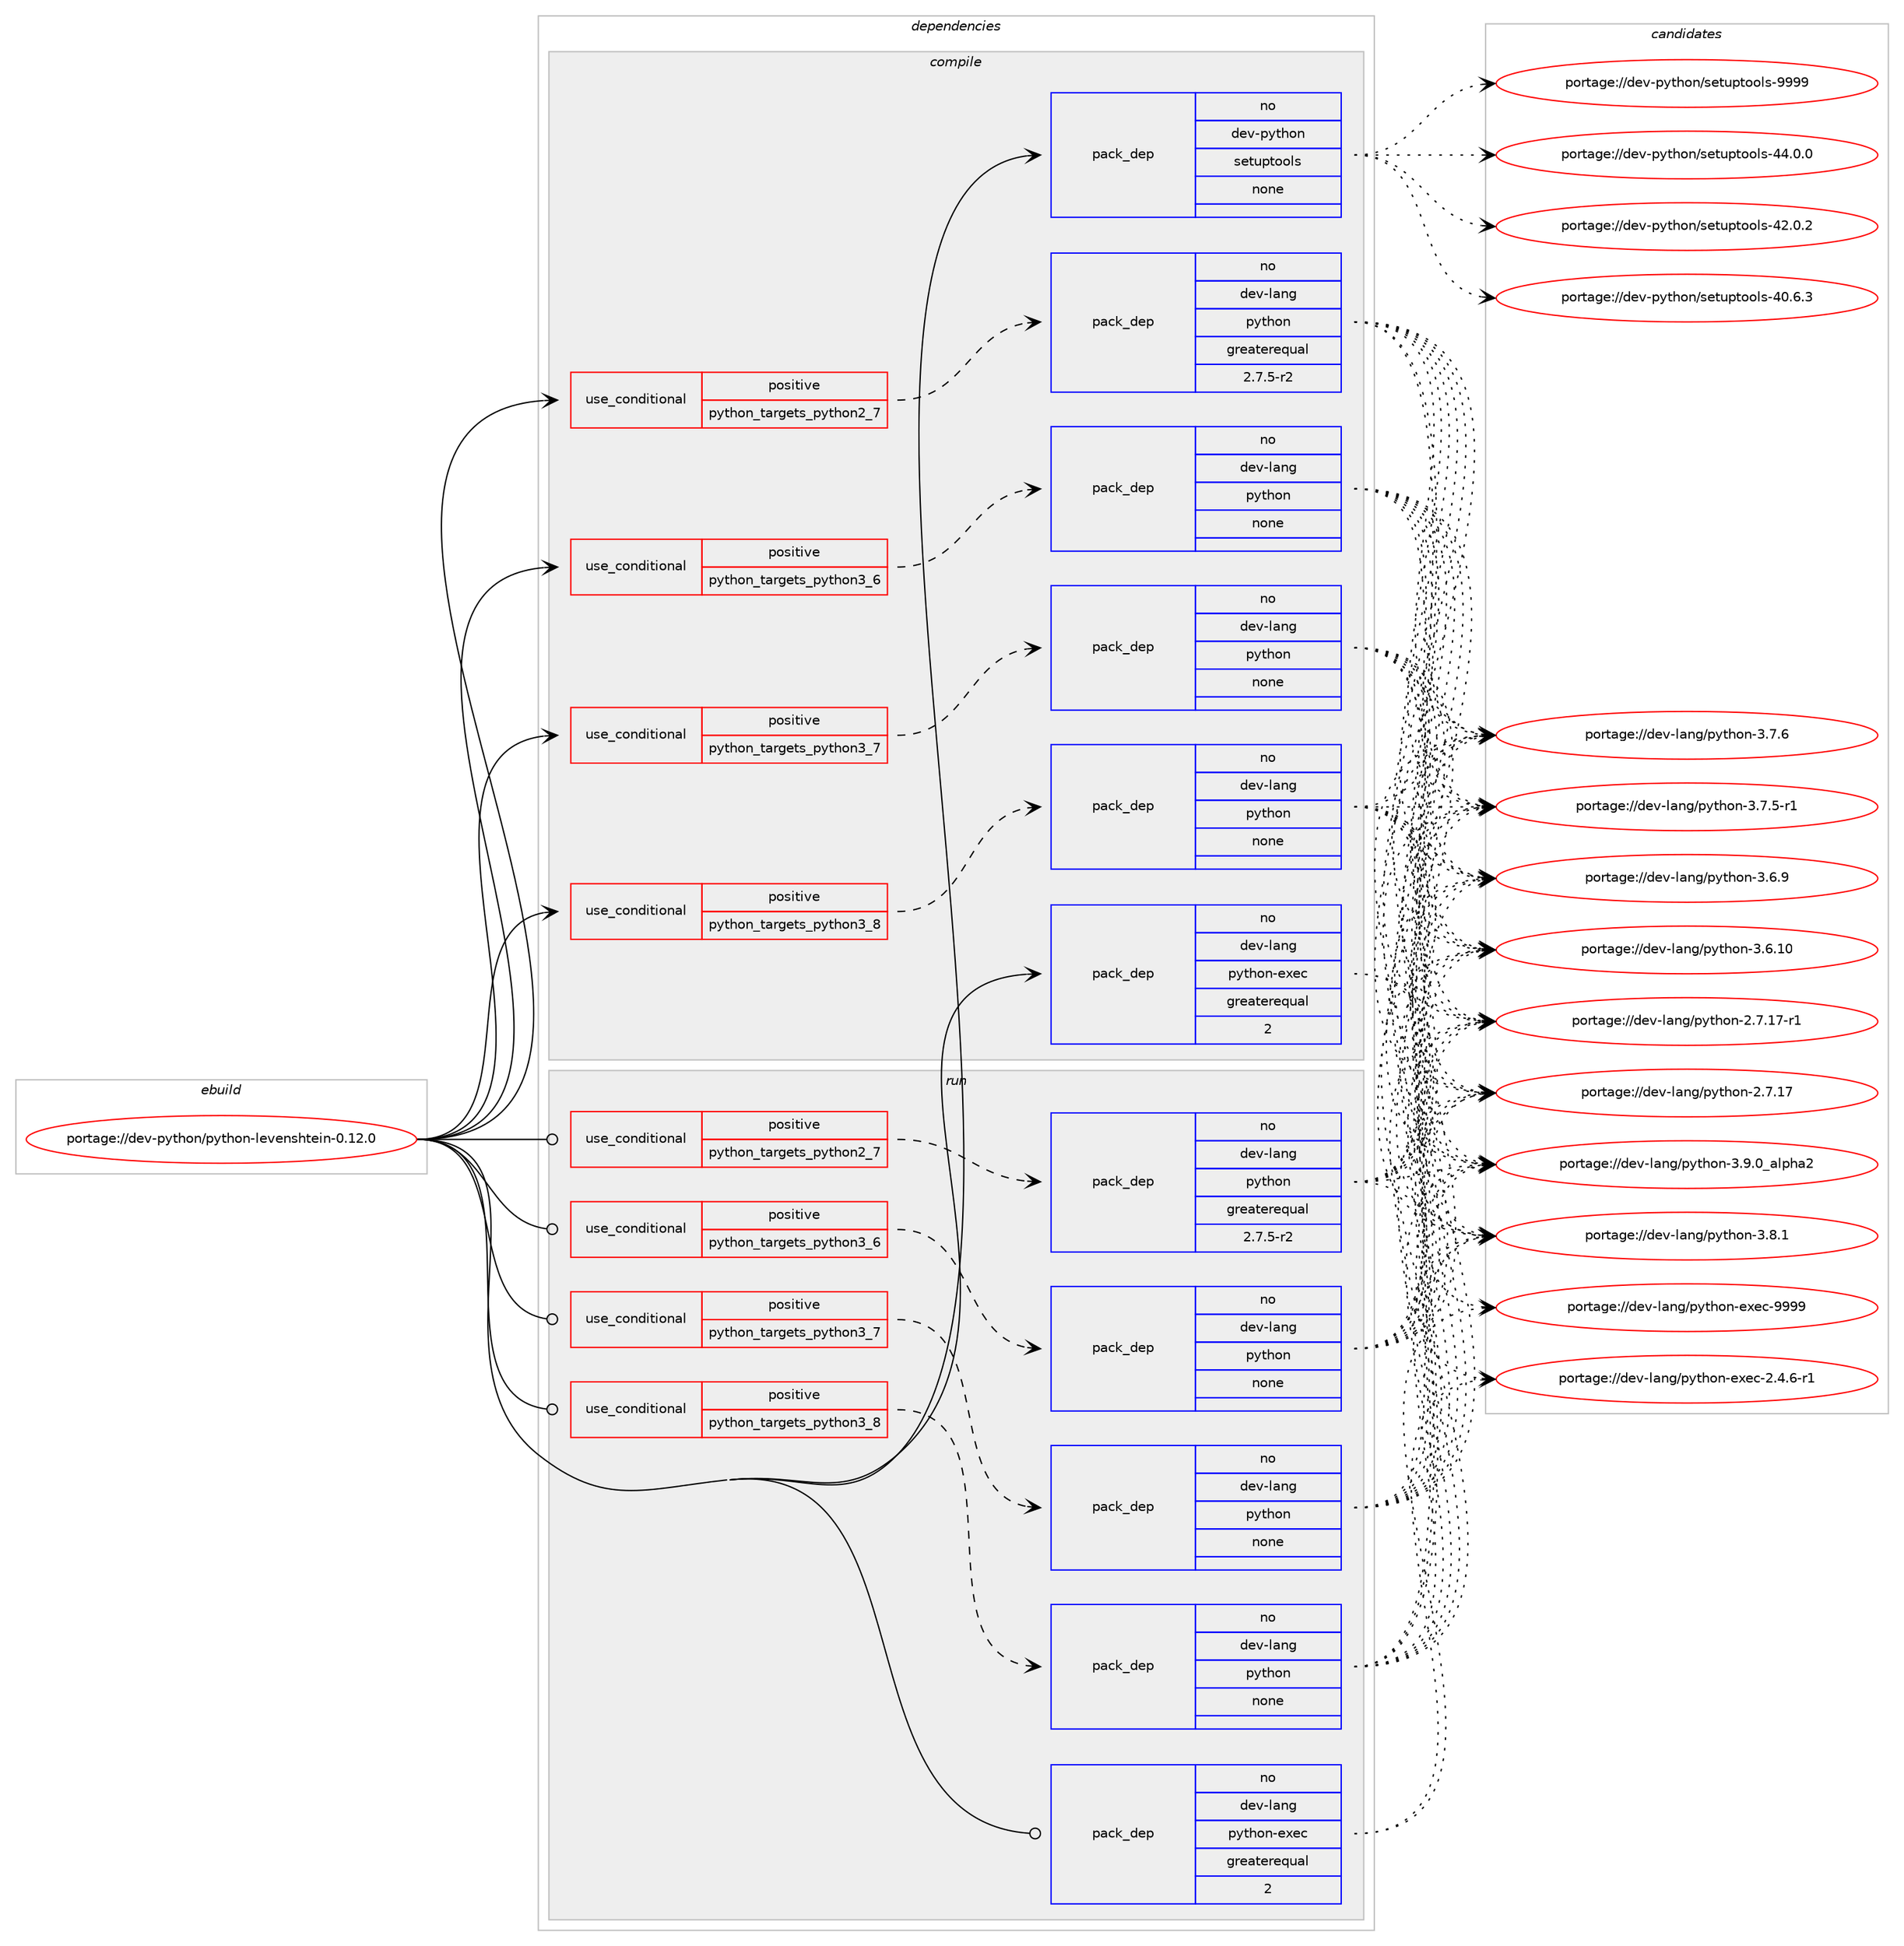 digraph prolog {

# *************
# Graph options
# *************

newrank=true;
concentrate=true;
compound=true;
graph [rankdir=LR,fontname=Helvetica,fontsize=10,ranksep=1.5];#, ranksep=2.5, nodesep=0.2];
edge  [arrowhead=vee];
node  [fontname=Helvetica,fontsize=10];

# **********
# The ebuild
# **********

subgraph cluster_leftcol {
color=gray;
label=<<i>ebuild</i>>;
id [label="portage://dev-python/python-levenshtein-0.12.0", color=red, width=4, href="../dev-python/python-levenshtein-0.12.0.svg"];
}

# ****************
# The dependencies
# ****************

subgraph cluster_midcol {
color=gray;
label=<<i>dependencies</i>>;
subgraph cluster_compile {
fillcolor="#eeeeee";
style=filled;
label=<<i>compile</i>>;
subgraph cond107715 {
dependency431843 [label=<<TABLE BORDER="0" CELLBORDER="1" CELLSPACING="0" CELLPADDING="4"><TR><TD ROWSPAN="3" CELLPADDING="10">use_conditional</TD></TR><TR><TD>positive</TD></TR><TR><TD>python_targets_python2_7</TD></TR></TABLE>>, shape=none, color=red];
subgraph pack319213 {
dependency431844 [label=<<TABLE BORDER="0" CELLBORDER="1" CELLSPACING="0" CELLPADDING="4" WIDTH="220"><TR><TD ROWSPAN="6" CELLPADDING="30">pack_dep</TD></TR><TR><TD WIDTH="110">no</TD></TR><TR><TD>dev-lang</TD></TR><TR><TD>python</TD></TR><TR><TD>greaterequal</TD></TR><TR><TD>2.7.5-r2</TD></TR></TABLE>>, shape=none, color=blue];
}
dependency431843:e -> dependency431844:w [weight=20,style="dashed",arrowhead="vee"];
}
id:e -> dependency431843:w [weight=20,style="solid",arrowhead="vee"];
subgraph cond107716 {
dependency431845 [label=<<TABLE BORDER="0" CELLBORDER="1" CELLSPACING="0" CELLPADDING="4"><TR><TD ROWSPAN="3" CELLPADDING="10">use_conditional</TD></TR><TR><TD>positive</TD></TR><TR><TD>python_targets_python3_6</TD></TR></TABLE>>, shape=none, color=red];
subgraph pack319214 {
dependency431846 [label=<<TABLE BORDER="0" CELLBORDER="1" CELLSPACING="0" CELLPADDING="4" WIDTH="220"><TR><TD ROWSPAN="6" CELLPADDING="30">pack_dep</TD></TR><TR><TD WIDTH="110">no</TD></TR><TR><TD>dev-lang</TD></TR><TR><TD>python</TD></TR><TR><TD>none</TD></TR><TR><TD></TD></TR></TABLE>>, shape=none, color=blue];
}
dependency431845:e -> dependency431846:w [weight=20,style="dashed",arrowhead="vee"];
}
id:e -> dependency431845:w [weight=20,style="solid",arrowhead="vee"];
subgraph cond107717 {
dependency431847 [label=<<TABLE BORDER="0" CELLBORDER="1" CELLSPACING="0" CELLPADDING="4"><TR><TD ROWSPAN="3" CELLPADDING="10">use_conditional</TD></TR><TR><TD>positive</TD></TR><TR><TD>python_targets_python3_7</TD></TR></TABLE>>, shape=none, color=red];
subgraph pack319215 {
dependency431848 [label=<<TABLE BORDER="0" CELLBORDER="1" CELLSPACING="0" CELLPADDING="4" WIDTH="220"><TR><TD ROWSPAN="6" CELLPADDING="30">pack_dep</TD></TR><TR><TD WIDTH="110">no</TD></TR><TR><TD>dev-lang</TD></TR><TR><TD>python</TD></TR><TR><TD>none</TD></TR><TR><TD></TD></TR></TABLE>>, shape=none, color=blue];
}
dependency431847:e -> dependency431848:w [weight=20,style="dashed",arrowhead="vee"];
}
id:e -> dependency431847:w [weight=20,style="solid",arrowhead="vee"];
subgraph cond107718 {
dependency431849 [label=<<TABLE BORDER="0" CELLBORDER="1" CELLSPACING="0" CELLPADDING="4"><TR><TD ROWSPAN="3" CELLPADDING="10">use_conditional</TD></TR><TR><TD>positive</TD></TR><TR><TD>python_targets_python3_8</TD></TR></TABLE>>, shape=none, color=red];
subgraph pack319216 {
dependency431850 [label=<<TABLE BORDER="0" CELLBORDER="1" CELLSPACING="0" CELLPADDING="4" WIDTH="220"><TR><TD ROWSPAN="6" CELLPADDING="30">pack_dep</TD></TR><TR><TD WIDTH="110">no</TD></TR><TR><TD>dev-lang</TD></TR><TR><TD>python</TD></TR><TR><TD>none</TD></TR><TR><TD></TD></TR></TABLE>>, shape=none, color=blue];
}
dependency431849:e -> dependency431850:w [weight=20,style="dashed",arrowhead="vee"];
}
id:e -> dependency431849:w [weight=20,style="solid",arrowhead="vee"];
subgraph pack319217 {
dependency431851 [label=<<TABLE BORDER="0" CELLBORDER="1" CELLSPACING="0" CELLPADDING="4" WIDTH="220"><TR><TD ROWSPAN="6" CELLPADDING="30">pack_dep</TD></TR><TR><TD WIDTH="110">no</TD></TR><TR><TD>dev-lang</TD></TR><TR><TD>python-exec</TD></TR><TR><TD>greaterequal</TD></TR><TR><TD>2</TD></TR></TABLE>>, shape=none, color=blue];
}
id:e -> dependency431851:w [weight=20,style="solid",arrowhead="vee"];
subgraph pack319218 {
dependency431852 [label=<<TABLE BORDER="0" CELLBORDER="1" CELLSPACING="0" CELLPADDING="4" WIDTH="220"><TR><TD ROWSPAN="6" CELLPADDING="30">pack_dep</TD></TR><TR><TD WIDTH="110">no</TD></TR><TR><TD>dev-python</TD></TR><TR><TD>setuptools</TD></TR><TR><TD>none</TD></TR><TR><TD></TD></TR></TABLE>>, shape=none, color=blue];
}
id:e -> dependency431852:w [weight=20,style="solid",arrowhead="vee"];
}
subgraph cluster_compileandrun {
fillcolor="#eeeeee";
style=filled;
label=<<i>compile and run</i>>;
}
subgraph cluster_run {
fillcolor="#eeeeee";
style=filled;
label=<<i>run</i>>;
subgraph cond107719 {
dependency431853 [label=<<TABLE BORDER="0" CELLBORDER="1" CELLSPACING="0" CELLPADDING="4"><TR><TD ROWSPAN="3" CELLPADDING="10">use_conditional</TD></TR><TR><TD>positive</TD></TR><TR><TD>python_targets_python2_7</TD></TR></TABLE>>, shape=none, color=red];
subgraph pack319219 {
dependency431854 [label=<<TABLE BORDER="0" CELLBORDER="1" CELLSPACING="0" CELLPADDING="4" WIDTH="220"><TR><TD ROWSPAN="6" CELLPADDING="30">pack_dep</TD></TR><TR><TD WIDTH="110">no</TD></TR><TR><TD>dev-lang</TD></TR><TR><TD>python</TD></TR><TR><TD>greaterequal</TD></TR><TR><TD>2.7.5-r2</TD></TR></TABLE>>, shape=none, color=blue];
}
dependency431853:e -> dependency431854:w [weight=20,style="dashed",arrowhead="vee"];
}
id:e -> dependency431853:w [weight=20,style="solid",arrowhead="odot"];
subgraph cond107720 {
dependency431855 [label=<<TABLE BORDER="0" CELLBORDER="1" CELLSPACING="0" CELLPADDING="4"><TR><TD ROWSPAN="3" CELLPADDING="10">use_conditional</TD></TR><TR><TD>positive</TD></TR><TR><TD>python_targets_python3_6</TD></TR></TABLE>>, shape=none, color=red];
subgraph pack319220 {
dependency431856 [label=<<TABLE BORDER="0" CELLBORDER="1" CELLSPACING="0" CELLPADDING="4" WIDTH="220"><TR><TD ROWSPAN="6" CELLPADDING="30">pack_dep</TD></TR><TR><TD WIDTH="110">no</TD></TR><TR><TD>dev-lang</TD></TR><TR><TD>python</TD></TR><TR><TD>none</TD></TR><TR><TD></TD></TR></TABLE>>, shape=none, color=blue];
}
dependency431855:e -> dependency431856:w [weight=20,style="dashed",arrowhead="vee"];
}
id:e -> dependency431855:w [weight=20,style="solid",arrowhead="odot"];
subgraph cond107721 {
dependency431857 [label=<<TABLE BORDER="0" CELLBORDER="1" CELLSPACING="0" CELLPADDING="4"><TR><TD ROWSPAN="3" CELLPADDING="10">use_conditional</TD></TR><TR><TD>positive</TD></TR><TR><TD>python_targets_python3_7</TD></TR></TABLE>>, shape=none, color=red];
subgraph pack319221 {
dependency431858 [label=<<TABLE BORDER="0" CELLBORDER="1" CELLSPACING="0" CELLPADDING="4" WIDTH="220"><TR><TD ROWSPAN="6" CELLPADDING="30">pack_dep</TD></TR><TR><TD WIDTH="110">no</TD></TR><TR><TD>dev-lang</TD></TR><TR><TD>python</TD></TR><TR><TD>none</TD></TR><TR><TD></TD></TR></TABLE>>, shape=none, color=blue];
}
dependency431857:e -> dependency431858:w [weight=20,style="dashed",arrowhead="vee"];
}
id:e -> dependency431857:w [weight=20,style="solid",arrowhead="odot"];
subgraph cond107722 {
dependency431859 [label=<<TABLE BORDER="0" CELLBORDER="1" CELLSPACING="0" CELLPADDING="4"><TR><TD ROWSPAN="3" CELLPADDING="10">use_conditional</TD></TR><TR><TD>positive</TD></TR><TR><TD>python_targets_python3_8</TD></TR></TABLE>>, shape=none, color=red];
subgraph pack319222 {
dependency431860 [label=<<TABLE BORDER="0" CELLBORDER="1" CELLSPACING="0" CELLPADDING="4" WIDTH="220"><TR><TD ROWSPAN="6" CELLPADDING="30">pack_dep</TD></TR><TR><TD WIDTH="110">no</TD></TR><TR><TD>dev-lang</TD></TR><TR><TD>python</TD></TR><TR><TD>none</TD></TR><TR><TD></TD></TR></TABLE>>, shape=none, color=blue];
}
dependency431859:e -> dependency431860:w [weight=20,style="dashed",arrowhead="vee"];
}
id:e -> dependency431859:w [weight=20,style="solid",arrowhead="odot"];
subgraph pack319223 {
dependency431861 [label=<<TABLE BORDER="0" CELLBORDER="1" CELLSPACING="0" CELLPADDING="4" WIDTH="220"><TR><TD ROWSPAN="6" CELLPADDING="30">pack_dep</TD></TR><TR><TD WIDTH="110">no</TD></TR><TR><TD>dev-lang</TD></TR><TR><TD>python-exec</TD></TR><TR><TD>greaterequal</TD></TR><TR><TD>2</TD></TR></TABLE>>, shape=none, color=blue];
}
id:e -> dependency431861:w [weight=20,style="solid",arrowhead="odot"];
}
}

# **************
# The candidates
# **************

subgraph cluster_choices {
rank=same;
color=gray;
label=<<i>candidates</i>>;

subgraph choice319213 {
color=black;
nodesep=1;
choice10010111845108971101034711212111610411111045514657464895971081121049750 [label="portage://dev-lang/python-3.9.0_alpha2", color=red, width=4,href="../dev-lang/python-3.9.0_alpha2.svg"];
choice100101118451089711010347112121116104111110455146564649 [label="portage://dev-lang/python-3.8.1", color=red, width=4,href="../dev-lang/python-3.8.1.svg"];
choice100101118451089711010347112121116104111110455146554654 [label="portage://dev-lang/python-3.7.6", color=red, width=4,href="../dev-lang/python-3.7.6.svg"];
choice1001011184510897110103471121211161041111104551465546534511449 [label="portage://dev-lang/python-3.7.5-r1", color=red, width=4,href="../dev-lang/python-3.7.5-r1.svg"];
choice100101118451089711010347112121116104111110455146544657 [label="portage://dev-lang/python-3.6.9", color=red, width=4,href="../dev-lang/python-3.6.9.svg"];
choice10010111845108971101034711212111610411111045514654464948 [label="portage://dev-lang/python-3.6.10", color=red, width=4,href="../dev-lang/python-3.6.10.svg"];
choice100101118451089711010347112121116104111110455046554649554511449 [label="portage://dev-lang/python-2.7.17-r1", color=red, width=4,href="../dev-lang/python-2.7.17-r1.svg"];
choice10010111845108971101034711212111610411111045504655464955 [label="portage://dev-lang/python-2.7.17", color=red, width=4,href="../dev-lang/python-2.7.17.svg"];
dependency431844:e -> choice10010111845108971101034711212111610411111045514657464895971081121049750:w [style=dotted,weight="100"];
dependency431844:e -> choice100101118451089711010347112121116104111110455146564649:w [style=dotted,weight="100"];
dependency431844:e -> choice100101118451089711010347112121116104111110455146554654:w [style=dotted,weight="100"];
dependency431844:e -> choice1001011184510897110103471121211161041111104551465546534511449:w [style=dotted,weight="100"];
dependency431844:e -> choice100101118451089711010347112121116104111110455146544657:w [style=dotted,weight="100"];
dependency431844:e -> choice10010111845108971101034711212111610411111045514654464948:w [style=dotted,weight="100"];
dependency431844:e -> choice100101118451089711010347112121116104111110455046554649554511449:w [style=dotted,weight="100"];
dependency431844:e -> choice10010111845108971101034711212111610411111045504655464955:w [style=dotted,weight="100"];
}
subgraph choice319214 {
color=black;
nodesep=1;
choice10010111845108971101034711212111610411111045514657464895971081121049750 [label="portage://dev-lang/python-3.9.0_alpha2", color=red, width=4,href="../dev-lang/python-3.9.0_alpha2.svg"];
choice100101118451089711010347112121116104111110455146564649 [label="portage://dev-lang/python-3.8.1", color=red, width=4,href="../dev-lang/python-3.8.1.svg"];
choice100101118451089711010347112121116104111110455146554654 [label="portage://dev-lang/python-3.7.6", color=red, width=4,href="../dev-lang/python-3.7.6.svg"];
choice1001011184510897110103471121211161041111104551465546534511449 [label="portage://dev-lang/python-3.7.5-r1", color=red, width=4,href="../dev-lang/python-3.7.5-r1.svg"];
choice100101118451089711010347112121116104111110455146544657 [label="portage://dev-lang/python-3.6.9", color=red, width=4,href="../dev-lang/python-3.6.9.svg"];
choice10010111845108971101034711212111610411111045514654464948 [label="portage://dev-lang/python-3.6.10", color=red, width=4,href="../dev-lang/python-3.6.10.svg"];
choice100101118451089711010347112121116104111110455046554649554511449 [label="portage://dev-lang/python-2.7.17-r1", color=red, width=4,href="../dev-lang/python-2.7.17-r1.svg"];
choice10010111845108971101034711212111610411111045504655464955 [label="portage://dev-lang/python-2.7.17", color=red, width=4,href="../dev-lang/python-2.7.17.svg"];
dependency431846:e -> choice10010111845108971101034711212111610411111045514657464895971081121049750:w [style=dotted,weight="100"];
dependency431846:e -> choice100101118451089711010347112121116104111110455146564649:w [style=dotted,weight="100"];
dependency431846:e -> choice100101118451089711010347112121116104111110455146554654:w [style=dotted,weight="100"];
dependency431846:e -> choice1001011184510897110103471121211161041111104551465546534511449:w [style=dotted,weight="100"];
dependency431846:e -> choice100101118451089711010347112121116104111110455146544657:w [style=dotted,weight="100"];
dependency431846:e -> choice10010111845108971101034711212111610411111045514654464948:w [style=dotted,weight="100"];
dependency431846:e -> choice100101118451089711010347112121116104111110455046554649554511449:w [style=dotted,weight="100"];
dependency431846:e -> choice10010111845108971101034711212111610411111045504655464955:w [style=dotted,weight="100"];
}
subgraph choice319215 {
color=black;
nodesep=1;
choice10010111845108971101034711212111610411111045514657464895971081121049750 [label="portage://dev-lang/python-3.9.0_alpha2", color=red, width=4,href="../dev-lang/python-3.9.0_alpha2.svg"];
choice100101118451089711010347112121116104111110455146564649 [label="portage://dev-lang/python-3.8.1", color=red, width=4,href="../dev-lang/python-3.8.1.svg"];
choice100101118451089711010347112121116104111110455146554654 [label="portage://dev-lang/python-3.7.6", color=red, width=4,href="../dev-lang/python-3.7.6.svg"];
choice1001011184510897110103471121211161041111104551465546534511449 [label="portage://dev-lang/python-3.7.5-r1", color=red, width=4,href="../dev-lang/python-3.7.5-r1.svg"];
choice100101118451089711010347112121116104111110455146544657 [label="portage://dev-lang/python-3.6.9", color=red, width=4,href="../dev-lang/python-3.6.9.svg"];
choice10010111845108971101034711212111610411111045514654464948 [label="portage://dev-lang/python-3.6.10", color=red, width=4,href="../dev-lang/python-3.6.10.svg"];
choice100101118451089711010347112121116104111110455046554649554511449 [label="portage://dev-lang/python-2.7.17-r1", color=red, width=4,href="../dev-lang/python-2.7.17-r1.svg"];
choice10010111845108971101034711212111610411111045504655464955 [label="portage://dev-lang/python-2.7.17", color=red, width=4,href="../dev-lang/python-2.7.17.svg"];
dependency431848:e -> choice10010111845108971101034711212111610411111045514657464895971081121049750:w [style=dotted,weight="100"];
dependency431848:e -> choice100101118451089711010347112121116104111110455146564649:w [style=dotted,weight="100"];
dependency431848:e -> choice100101118451089711010347112121116104111110455146554654:w [style=dotted,weight="100"];
dependency431848:e -> choice1001011184510897110103471121211161041111104551465546534511449:w [style=dotted,weight="100"];
dependency431848:e -> choice100101118451089711010347112121116104111110455146544657:w [style=dotted,weight="100"];
dependency431848:e -> choice10010111845108971101034711212111610411111045514654464948:w [style=dotted,weight="100"];
dependency431848:e -> choice100101118451089711010347112121116104111110455046554649554511449:w [style=dotted,weight="100"];
dependency431848:e -> choice10010111845108971101034711212111610411111045504655464955:w [style=dotted,weight="100"];
}
subgraph choice319216 {
color=black;
nodesep=1;
choice10010111845108971101034711212111610411111045514657464895971081121049750 [label="portage://dev-lang/python-3.9.0_alpha2", color=red, width=4,href="../dev-lang/python-3.9.0_alpha2.svg"];
choice100101118451089711010347112121116104111110455146564649 [label="portage://dev-lang/python-3.8.1", color=red, width=4,href="../dev-lang/python-3.8.1.svg"];
choice100101118451089711010347112121116104111110455146554654 [label="portage://dev-lang/python-3.7.6", color=red, width=4,href="../dev-lang/python-3.7.6.svg"];
choice1001011184510897110103471121211161041111104551465546534511449 [label="portage://dev-lang/python-3.7.5-r1", color=red, width=4,href="../dev-lang/python-3.7.5-r1.svg"];
choice100101118451089711010347112121116104111110455146544657 [label="portage://dev-lang/python-3.6.9", color=red, width=4,href="../dev-lang/python-3.6.9.svg"];
choice10010111845108971101034711212111610411111045514654464948 [label="portage://dev-lang/python-3.6.10", color=red, width=4,href="../dev-lang/python-3.6.10.svg"];
choice100101118451089711010347112121116104111110455046554649554511449 [label="portage://dev-lang/python-2.7.17-r1", color=red, width=4,href="../dev-lang/python-2.7.17-r1.svg"];
choice10010111845108971101034711212111610411111045504655464955 [label="portage://dev-lang/python-2.7.17", color=red, width=4,href="../dev-lang/python-2.7.17.svg"];
dependency431850:e -> choice10010111845108971101034711212111610411111045514657464895971081121049750:w [style=dotted,weight="100"];
dependency431850:e -> choice100101118451089711010347112121116104111110455146564649:w [style=dotted,weight="100"];
dependency431850:e -> choice100101118451089711010347112121116104111110455146554654:w [style=dotted,weight="100"];
dependency431850:e -> choice1001011184510897110103471121211161041111104551465546534511449:w [style=dotted,weight="100"];
dependency431850:e -> choice100101118451089711010347112121116104111110455146544657:w [style=dotted,weight="100"];
dependency431850:e -> choice10010111845108971101034711212111610411111045514654464948:w [style=dotted,weight="100"];
dependency431850:e -> choice100101118451089711010347112121116104111110455046554649554511449:w [style=dotted,weight="100"];
dependency431850:e -> choice10010111845108971101034711212111610411111045504655464955:w [style=dotted,weight="100"];
}
subgraph choice319217 {
color=black;
nodesep=1;
choice10010111845108971101034711212111610411111045101120101994557575757 [label="portage://dev-lang/python-exec-9999", color=red, width=4,href="../dev-lang/python-exec-9999.svg"];
choice10010111845108971101034711212111610411111045101120101994550465246544511449 [label="portage://dev-lang/python-exec-2.4.6-r1", color=red, width=4,href="../dev-lang/python-exec-2.4.6-r1.svg"];
dependency431851:e -> choice10010111845108971101034711212111610411111045101120101994557575757:w [style=dotted,weight="100"];
dependency431851:e -> choice10010111845108971101034711212111610411111045101120101994550465246544511449:w [style=dotted,weight="100"];
}
subgraph choice319218 {
color=black;
nodesep=1;
choice10010111845112121116104111110471151011161171121161111111081154557575757 [label="portage://dev-python/setuptools-9999", color=red, width=4,href="../dev-python/setuptools-9999.svg"];
choice100101118451121211161041111104711510111611711211611111110811545525246484648 [label="portage://dev-python/setuptools-44.0.0", color=red, width=4,href="../dev-python/setuptools-44.0.0.svg"];
choice100101118451121211161041111104711510111611711211611111110811545525046484650 [label="portage://dev-python/setuptools-42.0.2", color=red, width=4,href="../dev-python/setuptools-42.0.2.svg"];
choice100101118451121211161041111104711510111611711211611111110811545524846544651 [label="portage://dev-python/setuptools-40.6.3", color=red, width=4,href="../dev-python/setuptools-40.6.3.svg"];
dependency431852:e -> choice10010111845112121116104111110471151011161171121161111111081154557575757:w [style=dotted,weight="100"];
dependency431852:e -> choice100101118451121211161041111104711510111611711211611111110811545525246484648:w [style=dotted,weight="100"];
dependency431852:e -> choice100101118451121211161041111104711510111611711211611111110811545525046484650:w [style=dotted,weight="100"];
dependency431852:e -> choice100101118451121211161041111104711510111611711211611111110811545524846544651:w [style=dotted,weight="100"];
}
subgraph choice319219 {
color=black;
nodesep=1;
choice10010111845108971101034711212111610411111045514657464895971081121049750 [label="portage://dev-lang/python-3.9.0_alpha2", color=red, width=4,href="../dev-lang/python-3.9.0_alpha2.svg"];
choice100101118451089711010347112121116104111110455146564649 [label="portage://dev-lang/python-3.8.1", color=red, width=4,href="../dev-lang/python-3.8.1.svg"];
choice100101118451089711010347112121116104111110455146554654 [label="portage://dev-lang/python-3.7.6", color=red, width=4,href="../dev-lang/python-3.7.6.svg"];
choice1001011184510897110103471121211161041111104551465546534511449 [label="portage://dev-lang/python-3.7.5-r1", color=red, width=4,href="../dev-lang/python-3.7.5-r1.svg"];
choice100101118451089711010347112121116104111110455146544657 [label="portage://dev-lang/python-3.6.9", color=red, width=4,href="../dev-lang/python-3.6.9.svg"];
choice10010111845108971101034711212111610411111045514654464948 [label="portage://dev-lang/python-3.6.10", color=red, width=4,href="../dev-lang/python-3.6.10.svg"];
choice100101118451089711010347112121116104111110455046554649554511449 [label="portage://dev-lang/python-2.7.17-r1", color=red, width=4,href="../dev-lang/python-2.7.17-r1.svg"];
choice10010111845108971101034711212111610411111045504655464955 [label="portage://dev-lang/python-2.7.17", color=red, width=4,href="../dev-lang/python-2.7.17.svg"];
dependency431854:e -> choice10010111845108971101034711212111610411111045514657464895971081121049750:w [style=dotted,weight="100"];
dependency431854:e -> choice100101118451089711010347112121116104111110455146564649:w [style=dotted,weight="100"];
dependency431854:e -> choice100101118451089711010347112121116104111110455146554654:w [style=dotted,weight="100"];
dependency431854:e -> choice1001011184510897110103471121211161041111104551465546534511449:w [style=dotted,weight="100"];
dependency431854:e -> choice100101118451089711010347112121116104111110455146544657:w [style=dotted,weight="100"];
dependency431854:e -> choice10010111845108971101034711212111610411111045514654464948:w [style=dotted,weight="100"];
dependency431854:e -> choice100101118451089711010347112121116104111110455046554649554511449:w [style=dotted,weight="100"];
dependency431854:e -> choice10010111845108971101034711212111610411111045504655464955:w [style=dotted,weight="100"];
}
subgraph choice319220 {
color=black;
nodesep=1;
choice10010111845108971101034711212111610411111045514657464895971081121049750 [label="portage://dev-lang/python-3.9.0_alpha2", color=red, width=4,href="../dev-lang/python-3.9.0_alpha2.svg"];
choice100101118451089711010347112121116104111110455146564649 [label="portage://dev-lang/python-3.8.1", color=red, width=4,href="../dev-lang/python-3.8.1.svg"];
choice100101118451089711010347112121116104111110455146554654 [label="portage://dev-lang/python-3.7.6", color=red, width=4,href="../dev-lang/python-3.7.6.svg"];
choice1001011184510897110103471121211161041111104551465546534511449 [label="portage://dev-lang/python-3.7.5-r1", color=red, width=4,href="../dev-lang/python-3.7.5-r1.svg"];
choice100101118451089711010347112121116104111110455146544657 [label="portage://dev-lang/python-3.6.9", color=red, width=4,href="../dev-lang/python-3.6.9.svg"];
choice10010111845108971101034711212111610411111045514654464948 [label="portage://dev-lang/python-3.6.10", color=red, width=4,href="../dev-lang/python-3.6.10.svg"];
choice100101118451089711010347112121116104111110455046554649554511449 [label="portage://dev-lang/python-2.7.17-r1", color=red, width=4,href="../dev-lang/python-2.7.17-r1.svg"];
choice10010111845108971101034711212111610411111045504655464955 [label="portage://dev-lang/python-2.7.17", color=red, width=4,href="../dev-lang/python-2.7.17.svg"];
dependency431856:e -> choice10010111845108971101034711212111610411111045514657464895971081121049750:w [style=dotted,weight="100"];
dependency431856:e -> choice100101118451089711010347112121116104111110455146564649:w [style=dotted,weight="100"];
dependency431856:e -> choice100101118451089711010347112121116104111110455146554654:w [style=dotted,weight="100"];
dependency431856:e -> choice1001011184510897110103471121211161041111104551465546534511449:w [style=dotted,weight="100"];
dependency431856:e -> choice100101118451089711010347112121116104111110455146544657:w [style=dotted,weight="100"];
dependency431856:e -> choice10010111845108971101034711212111610411111045514654464948:w [style=dotted,weight="100"];
dependency431856:e -> choice100101118451089711010347112121116104111110455046554649554511449:w [style=dotted,weight="100"];
dependency431856:e -> choice10010111845108971101034711212111610411111045504655464955:w [style=dotted,weight="100"];
}
subgraph choice319221 {
color=black;
nodesep=1;
choice10010111845108971101034711212111610411111045514657464895971081121049750 [label="portage://dev-lang/python-3.9.0_alpha2", color=red, width=4,href="../dev-lang/python-3.9.0_alpha2.svg"];
choice100101118451089711010347112121116104111110455146564649 [label="portage://dev-lang/python-3.8.1", color=red, width=4,href="../dev-lang/python-3.8.1.svg"];
choice100101118451089711010347112121116104111110455146554654 [label="portage://dev-lang/python-3.7.6", color=red, width=4,href="../dev-lang/python-3.7.6.svg"];
choice1001011184510897110103471121211161041111104551465546534511449 [label="portage://dev-lang/python-3.7.5-r1", color=red, width=4,href="../dev-lang/python-3.7.5-r1.svg"];
choice100101118451089711010347112121116104111110455146544657 [label="portage://dev-lang/python-3.6.9", color=red, width=4,href="../dev-lang/python-3.6.9.svg"];
choice10010111845108971101034711212111610411111045514654464948 [label="portage://dev-lang/python-3.6.10", color=red, width=4,href="../dev-lang/python-3.6.10.svg"];
choice100101118451089711010347112121116104111110455046554649554511449 [label="portage://dev-lang/python-2.7.17-r1", color=red, width=4,href="../dev-lang/python-2.7.17-r1.svg"];
choice10010111845108971101034711212111610411111045504655464955 [label="portage://dev-lang/python-2.7.17", color=red, width=4,href="../dev-lang/python-2.7.17.svg"];
dependency431858:e -> choice10010111845108971101034711212111610411111045514657464895971081121049750:w [style=dotted,weight="100"];
dependency431858:e -> choice100101118451089711010347112121116104111110455146564649:w [style=dotted,weight="100"];
dependency431858:e -> choice100101118451089711010347112121116104111110455146554654:w [style=dotted,weight="100"];
dependency431858:e -> choice1001011184510897110103471121211161041111104551465546534511449:w [style=dotted,weight="100"];
dependency431858:e -> choice100101118451089711010347112121116104111110455146544657:w [style=dotted,weight="100"];
dependency431858:e -> choice10010111845108971101034711212111610411111045514654464948:w [style=dotted,weight="100"];
dependency431858:e -> choice100101118451089711010347112121116104111110455046554649554511449:w [style=dotted,weight="100"];
dependency431858:e -> choice10010111845108971101034711212111610411111045504655464955:w [style=dotted,weight="100"];
}
subgraph choice319222 {
color=black;
nodesep=1;
choice10010111845108971101034711212111610411111045514657464895971081121049750 [label="portage://dev-lang/python-3.9.0_alpha2", color=red, width=4,href="../dev-lang/python-3.9.0_alpha2.svg"];
choice100101118451089711010347112121116104111110455146564649 [label="portage://dev-lang/python-3.8.1", color=red, width=4,href="../dev-lang/python-3.8.1.svg"];
choice100101118451089711010347112121116104111110455146554654 [label="portage://dev-lang/python-3.7.6", color=red, width=4,href="../dev-lang/python-3.7.6.svg"];
choice1001011184510897110103471121211161041111104551465546534511449 [label="portage://dev-lang/python-3.7.5-r1", color=red, width=4,href="../dev-lang/python-3.7.5-r1.svg"];
choice100101118451089711010347112121116104111110455146544657 [label="portage://dev-lang/python-3.6.9", color=red, width=4,href="../dev-lang/python-3.6.9.svg"];
choice10010111845108971101034711212111610411111045514654464948 [label="portage://dev-lang/python-3.6.10", color=red, width=4,href="../dev-lang/python-3.6.10.svg"];
choice100101118451089711010347112121116104111110455046554649554511449 [label="portage://dev-lang/python-2.7.17-r1", color=red, width=4,href="../dev-lang/python-2.7.17-r1.svg"];
choice10010111845108971101034711212111610411111045504655464955 [label="portage://dev-lang/python-2.7.17", color=red, width=4,href="../dev-lang/python-2.7.17.svg"];
dependency431860:e -> choice10010111845108971101034711212111610411111045514657464895971081121049750:w [style=dotted,weight="100"];
dependency431860:e -> choice100101118451089711010347112121116104111110455146564649:w [style=dotted,weight="100"];
dependency431860:e -> choice100101118451089711010347112121116104111110455146554654:w [style=dotted,weight="100"];
dependency431860:e -> choice1001011184510897110103471121211161041111104551465546534511449:w [style=dotted,weight="100"];
dependency431860:e -> choice100101118451089711010347112121116104111110455146544657:w [style=dotted,weight="100"];
dependency431860:e -> choice10010111845108971101034711212111610411111045514654464948:w [style=dotted,weight="100"];
dependency431860:e -> choice100101118451089711010347112121116104111110455046554649554511449:w [style=dotted,weight="100"];
dependency431860:e -> choice10010111845108971101034711212111610411111045504655464955:w [style=dotted,weight="100"];
}
subgraph choice319223 {
color=black;
nodesep=1;
choice10010111845108971101034711212111610411111045101120101994557575757 [label="portage://dev-lang/python-exec-9999", color=red, width=4,href="../dev-lang/python-exec-9999.svg"];
choice10010111845108971101034711212111610411111045101120101994550465246544511449 [label="portage://dev-lang/python-exec-2.4.6-r1", color=red, width=4,href="../dev-lang/python-exec-2.4.6-r1.svg"];
dependency431861:e -> choice10010111845108971101034711212111610411111045101120101994557575757:w [style=dotted,weight="100"];
dependency431861:e -> choice10010111845108971101034711212111610411111045101120101994550465246544511449:w [style=dotted,weight="100"];
}
}

}
